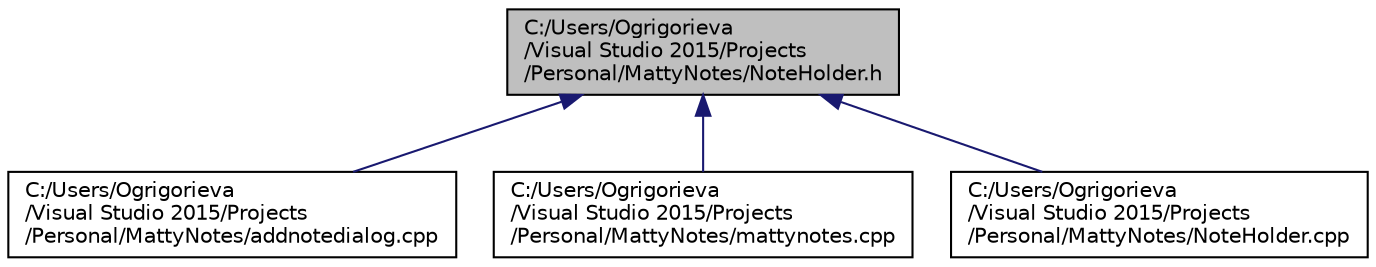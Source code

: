 digraph "C:/Users/Ogrigorieva/Visual Studio 2015/Projects/Personal/MattyNotes/NoteHolder.h"
{
  edge [fontname="Helvetica",fontsize="10",labelfontname="Helvetica",labelfontsize="10"];
  node [fontname="Helvetica",fontsize="10",shape=record];
  Node1 [label="C:/Users/Ogrigorieva\l/Visual Studio 2015/Projects\l/Personal/MattyNotes/NoteHolder.h",height=0.2,width=0.4,color="black", fillcolor="grey75", style="filled", fontcolor="black"];
  Node1 -> Node2 [dir="back",color="midnightblue",fontsize="10",style="solid"];
  Node2 [label="C:/Users/Ogrigorieva\l/Visual Studio 2015/Projects\l/Personal/MattyNotes/addnotedialog.cpp",height=0.2,width=0.4,color="black", fillcolor="white", style="filled",URL="$addnotedialog_8cpp.html"];
  Node1 -> Node3 [dir="back",color="midnightblue",fontsize="10",style="solid"];
  Node3 [label="C:/Users/Ogrigorieva\l/Visual Studio 2015/Projects\l/Personal/MattyNotes/mattynotes.cpp",height=0.2,width=0.4,color="black", fillcolor="white", style="filled",URL="$mattynotes_8cpp.html"];
  Node1 -> Node4 [dir="back",color="midnightblue",fontsize="10",style="solid"];
  Node4 [label="C:/Users/Ogrigorieva\l/Visual Studio 2015/Projects\l/Personal/MattyNotes/NoteHolder.cpp",height=0.2,width=0.4,color="black", fillcolor="white", style="filled",URL="$NoteHolder_8cpp.html"];
}
